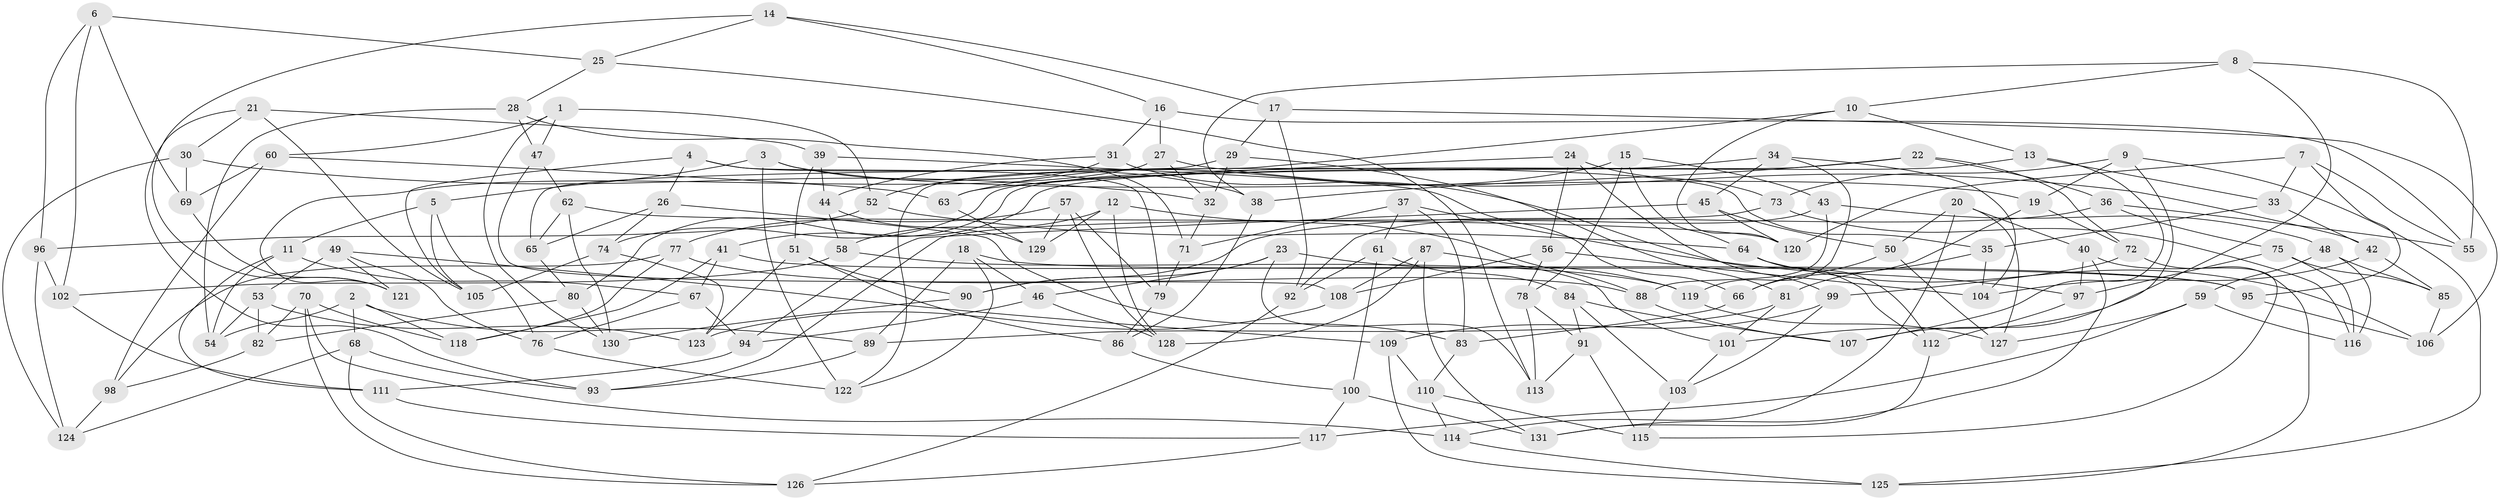 // Generated by graph-tools (version 1.1) at 2025/11/02/27/25 16:11:44]
// undirected, 131 vertices, 262 edges
graph export_dot {
graph [start="1"]
  node [color=gray90,style=filled];
  1;
  2;
  3;
  4;
  5;
  6;
  7;
  8;
  9;
  10;
  11;
  12;
  13;
  14;
  15;
  16;
  17;
  18;
  19;
  20;
  21;
  22;
  23;
  24;
  25;
  26;
  27;
  28;
  29;
  30;
  31;
  32;
  33;
  34;
  35;
  36;
  37;
  38;
  39;
  40;
  41;
  42;
  43;
  44;
  45;
  46;
  47;
  48;
  49;
  50;
  51;
  52;
  53;
  54;
  55;
  56;
  57;
  58;
  59;
  60;
  61;
  62;
  63;
  64;
  65;
  66;
  67;
  68;
  69;
  70;
  71;
  72;
  73;
  74;
  75;
  76;
  77;
  78;
  79;
  80;
  81;
  82;
  83;
  84;
  85;
  86;
  87;
  88;
  89;
  90;
  91;
  92;
  93;
  94;
  95;
  96;
  97;
  98;
  99;
  100;
  101;
  102;
  103;
  104;
  105;
  106;
  107;
  108;
  109;
  110;
  111;
  112;
  113;
  114;
  115;
  116;
  117;
  118;
  119;
  120;
  121;
  122;
  123;
  124;
  125;
  126;
  127;
  128;
  129;
  130;
  131;
  1 -- 130;
  1 -- 47;
  1 -- 60;
  1 -- 52;
  2 -- 68;
  2 -- 54;
  2 -- 89;
  2 -- 118;
  3 -- 19;
  3 -- 38;
  3 -- 5;
  3 -- 122;
  4 -- 26;
  4 -- 79;
  4 -- 35;
  4 -- 105;
  5 -- 76;
  5 -- 105;
  5 -- 11;
  6 -- 102;
  6 -- 69;
  6 -- 25;
  6 -- 96;
  7 -- 95;
  7 -- 55;
  7 -- 33;
  7 -- 120;
  8 -- 10;
  8 -- 101;
  8 -- 38;
  8 -- 55;
  9 -- 73;
  9 -- 19;
  9 -- 107;
  9 -- 125;
  10 -- 13;
  10 -- 120;
  10 -- 122;
  11 -- 54;
  11 -- 111;
  11 -- 67;
  12 -- 129;
  12 -- 128;
  12 -- 88;
  12 -- 58;
  13 -- 33;
  13 -- 107;
  13 -- 41;
  14 -- 17;
  14 -- 121;
  14 -- 25;
  14 -- 16;
  15 -- 43;
  15 -- 63;
  15 -- 64;
  15 -- 78;
  16 -- 55;
  16 -- 31;
  16 -- 27;
  17 -- 106;
  17 -- 29;
  17 -- 92;
  18 -- 46;
  18 -- 122;
  18 -- 95;
  18 -- 89;
  19 -- 72;
  19 -- 66;
  20 -- 50;
  20 -- 114;
  20 -- 127;
  20 -- 40;
  21 -- 39;
  21 -- 30;
  21 -- 105;
  21 -- 93;
  22 -- 36;
  22 -- 72;
  22 -- 38;
  22 -- 80;
  23 -- 113;
  23 -- 119;
  23 -- 90;
  23 -- 46;
  24 -- 73;
  24 -- 63;
  24 -- 56;
  24 -- 99;
  25 -- 28;
  25 -- 113;
  26 -- 83;
  26 -- 65;
  26 -- 74;
  27 -- 32;
  27 -- 121;
  27 -- 42;
  28 -- 54;
  28 -- 71;
  28 -- 47;
  29 -- 81;
  29 -- 65;
  29 -- 32;
  30 -- 32;
  30 -- 124;
  30 -- 69;
  31 -- 112;
  31 -- 44;
  31 -- 52;
  32 -- 71;
  33 -- 35;
  33 -- 42;
  34 -- 74;
  34 -- 119;
  34 -- 104;
  34 -- 45;
  35 -- 104;
  35 -- 81;
  36 -- 90;
  36 -- 55;
  36 -- 75;
  37 -- 97;
  37 -- 61;
  37 -- 71;
  37 -- 83;
  38 -- 86;
  39 -- 66;
  39 -- 44;
  39 -- 51;
  40 -- 97;
  40 -- 131;
  40 -- 115;
  41 -- 67;
  41 -- 95;
  41 -- 118;
  42 -- 85;
  42 -- 104;
  43 -- 92;
  43 -- 88;
  43 -- 48;
  44 -- 129;
  44 -- 58;
  45 -- 94;
  45 -- 120;
  45 -- 50;
  46 -- 94;
  46 -- 128;
  47 -- 108;
  47 -- 62;
  48 -- 59;
  48 -- 85;
  48 -- 116;
  49 -- 121;
  49 -- 53;
  49 -- 76;
  49 -- 109;
  50 -- 127;
  50 -- 66;
  51 -- 123;
  51 -- 90;
  51 -- 86;
  52 -- 96;
  52 -- 64;
  53 -- 54;
  53 -- 82;
  53 -- 123;
  56 -- 104;
  56 -- 78;
  56 -- 108;
  57 -- 128;
  57 -- 129;
  57 -- 77;
  57 -- 79;
  58 -- 119;
  58 -- 102;
  59 -- 127;
  59 -- 116;
  59 -- 117;
  60 -- 63;
  60 -- 98;
  60 -- 69;
  61 -- 84;
  61 -- 100;
  61 -- 92;
  62 -- 65;
  62 -- 120;
  62 -- 130;
  63 -- 129;
  64 -- 112;
  64 -- 106;
  65 -- 80;
  66 -- 83;
  67 -- 94;
  67 -- 76;
  68 -- 126;
  68 -- 93;
  68 -- 124;
  69 -- 121;
  70 -- 126;
  70 -- 118;
  70 -- 82;
  70 -- 114;
  71 -- 79;
  72 -- 125;
  72 -- 99;
  73 -- 93;
  73 -- 116;
  74 -- 123;
  74 -- 105;
  75 -- 85;
  75 -- 97;
  75 -- 116;
  76 -- 122;
  77 -- 88;
  77 -- 118;
  77 -- 98;
  78 -- 113;
  78 -- 91;
  79 -- 86;
  80 -- 82;
  80 -- 130;
  81 -- 89;
  81 -- 101;
  82 -- 98;
  83 -- 110;
  84 -- 103;
  84 -- 107;
  84 -- 91;
  85 -- 106;
  86 -- 100;
  87 -- 101;
  87 -- 131;
  87 -- 128;
  87 -- 108;
  88 -- 107;
  89 -- 93;
  90 -- 130;
  91 -- 113;
  91 -- 115;
  92 -- 126;
  94 -- 111;
  95 -- 106;
  96 -- 124;
  96 -- 102;
  97 -- 112;
  98 -- 124;
  99 -- 103;
  99 -- 109;
  100 -- 131;
  100 -- 117;
  101 -- 103;
  102 -- 111;
  103 -- 115;
  108 -- 123;
  109 -- 110;
  109 -- 125;
  110 -- 115;
  110 -- 114;
  111 -- 117;
  112 -- 131;
  114 -- 125;
  117 -- 126;
  119 -- 127;
}
